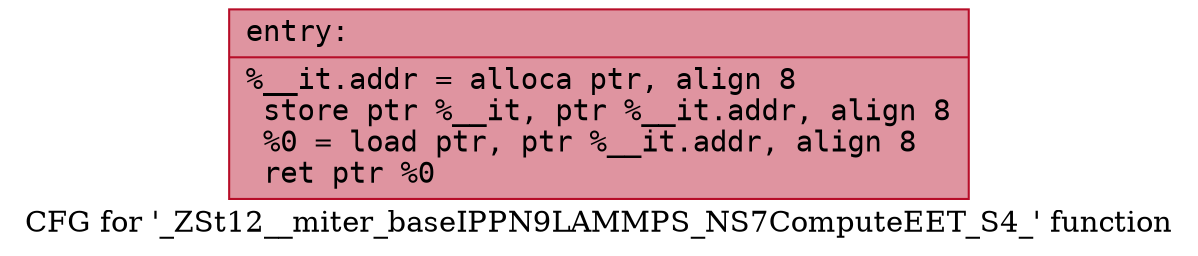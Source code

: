 digraph "CFG for '_ZSt12__miter_baseIPPN9LAMMPS_NS7ComputeEET_S4_' function" {
	label="CFG for '_ZSt12__miter_baseIPPN9LAMMPS_NS7ComputeEET_S4_' function";

	Node0x561f16594830 [shape=record,color="#b70d28ff", style=filled, fillcolor="#b70d2870" fontname="Courier",label="{entry:\l|  %__it.addr = alloca ptr, align 8\l  store ptr %__it, ptr %__it.addr, align 8\l  %0 = load ptr, ptr %__it.addr, align 8\l  ret ptr %0\l}"];
}
